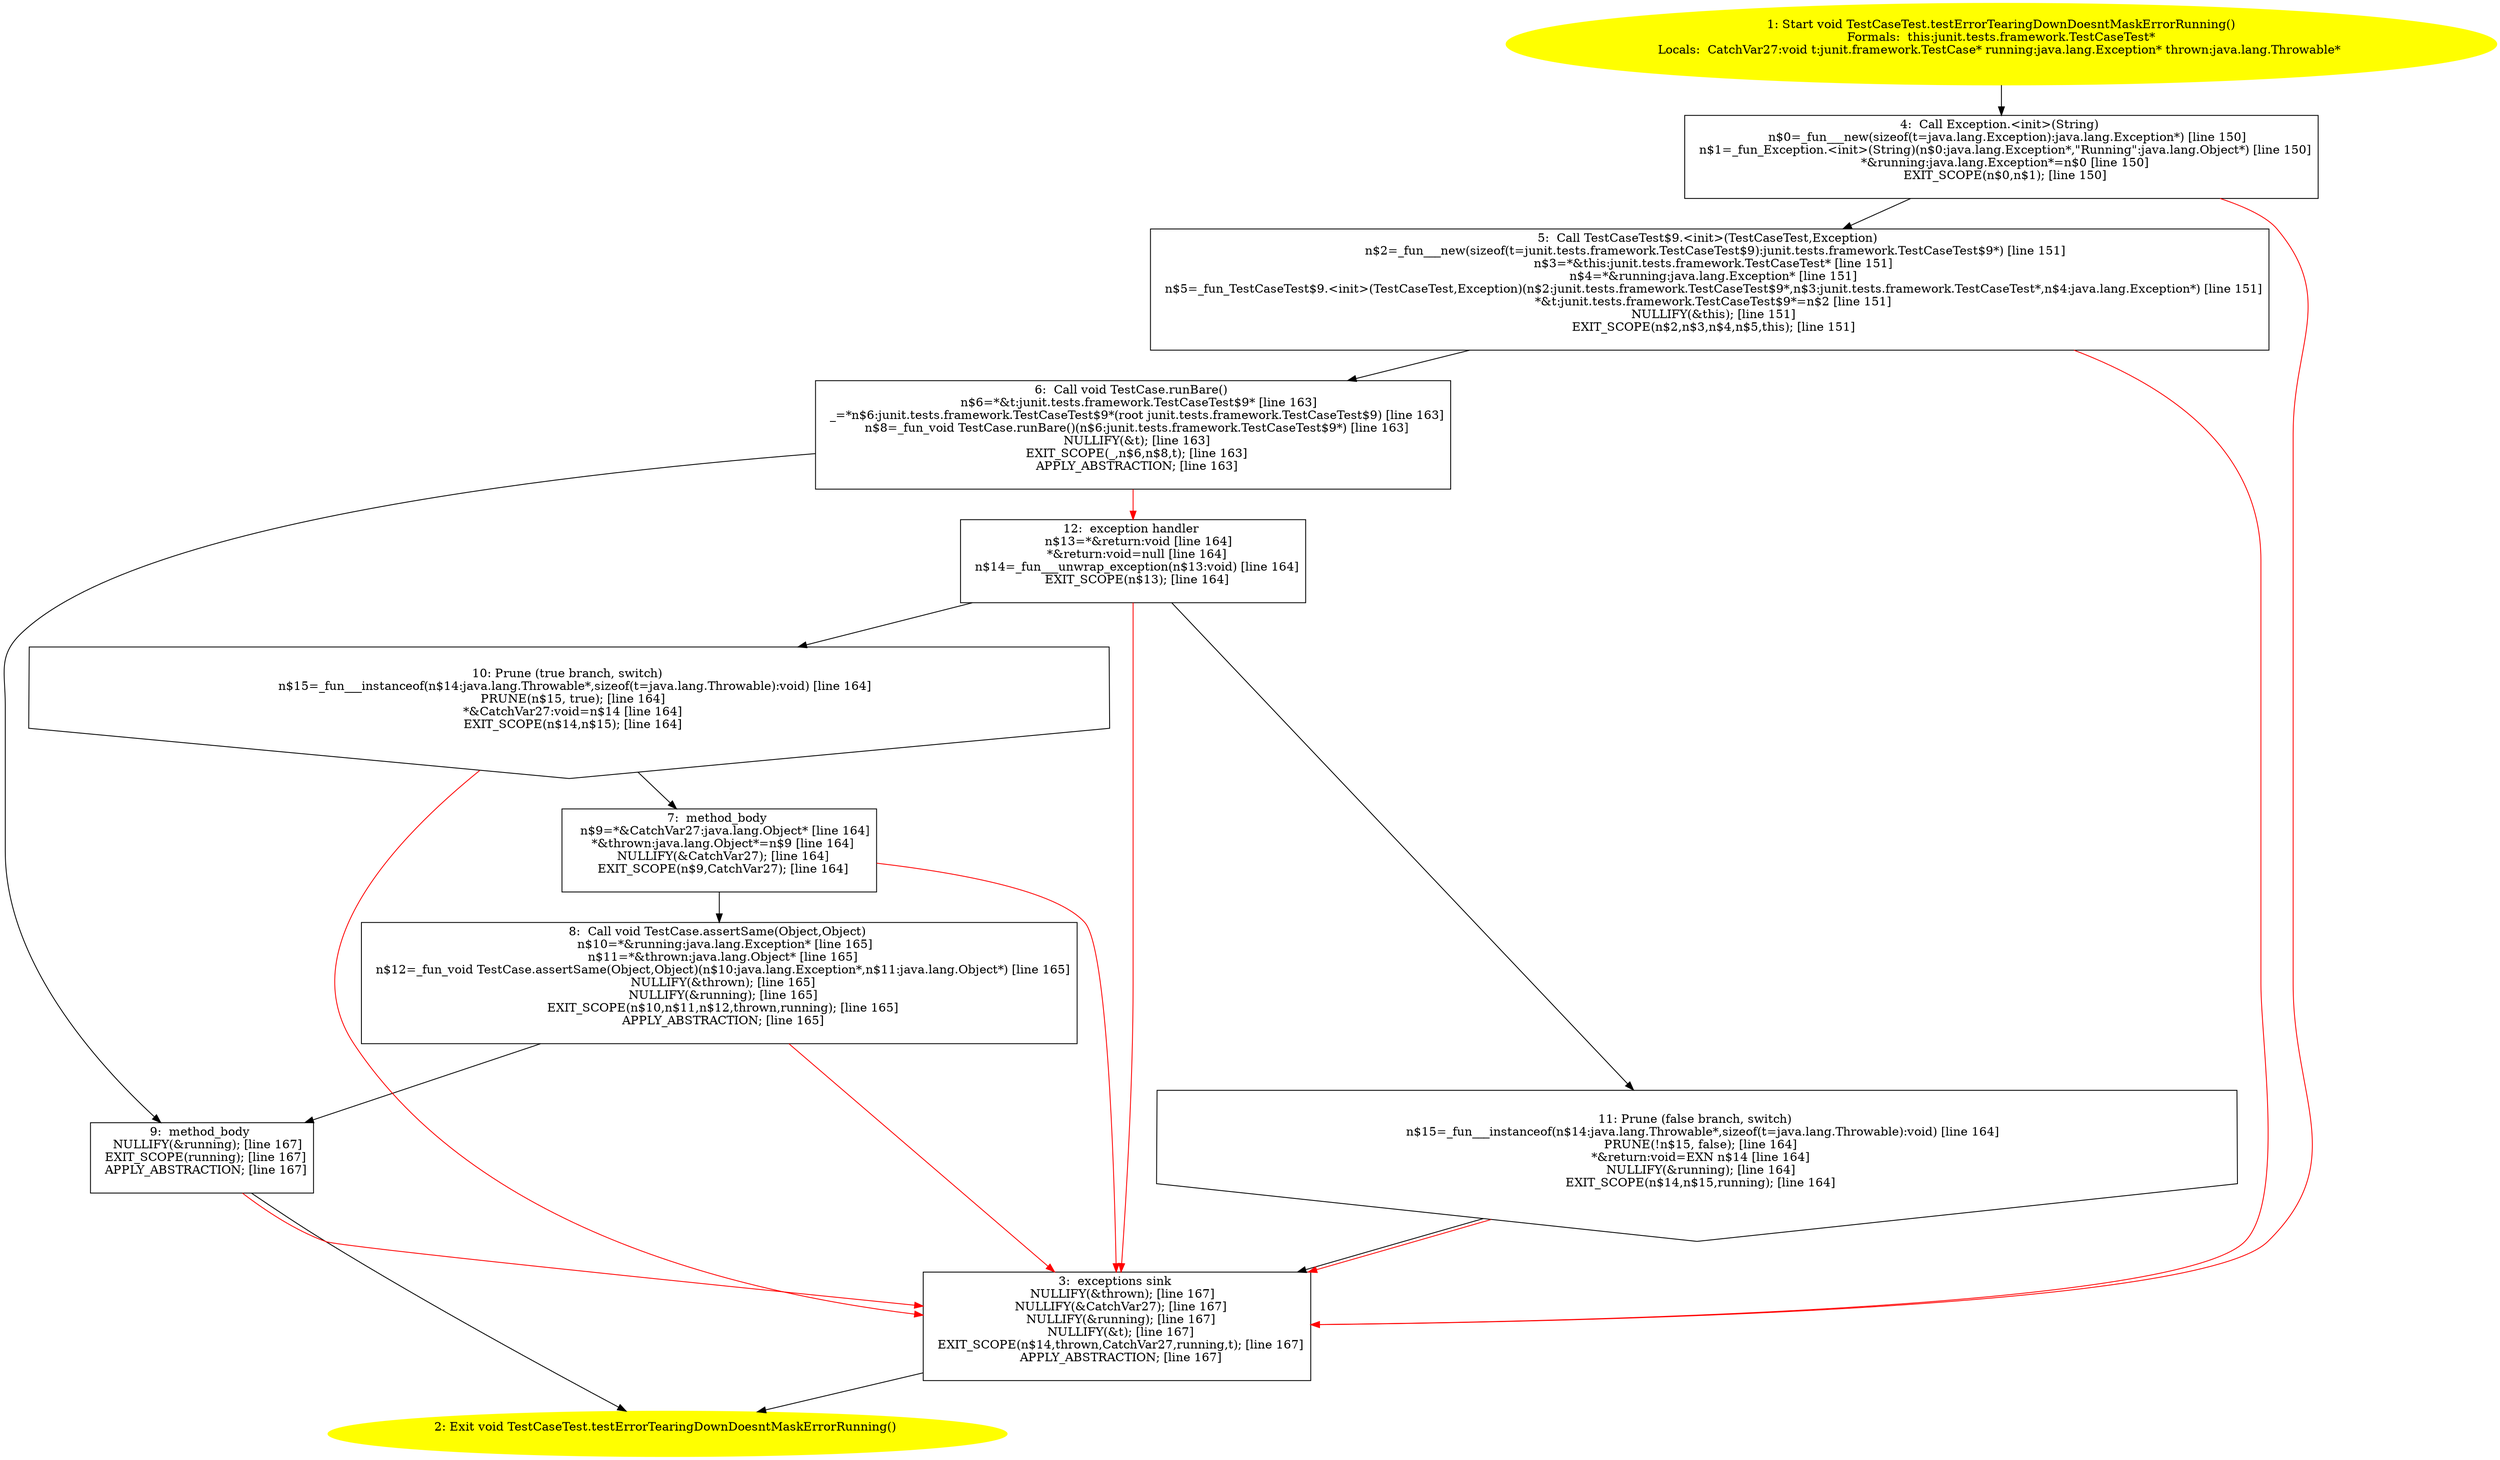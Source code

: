 /* @generated */
digraph cfg {
"junit.tests.framework.TestCaseTest.testErrorTearingDownDoesntMaskErrorRunning():void.33b20eaf996d2ecba65ea75efbbc4378_1" [label="1: Start void TestCaseTest.testErrorTearingDownDoesntMaskErrorRunning()\nFormals:  this:junit.tests.framework.TestCaseTest*\nLocals:  CatchVar27:void t:junit.framework.TestCase* running:java.lang.Exception* thrown:java.lang.Throwable* \n  " color=yellow style=filled]
	

	 "junit.tests.framework.TestCaseTest.testErrorTearingDownDoesntMaskErrorRunning():void.33b20eaf996d2ecba65ea75efbbc4378_1" -> "junit.tests.framework.TestCaseTest.testErrorTearingDownDoesntMaskErrorRunning():void.33b20eaf996d2ecba65ea75efbbc4378_4" ;
"junit.tests.framework.TestCaseTest.testErrorTearingDownDoesntMaskErrorRunning():void.33b20eaf996d2ecba65ea75efbbc4378_2" [label="2: Exit void TestCaseTest.testErrorTearingDownDoesntMaskErrorRunning() \n  " color=yellow style=filled]
	

"junit.tests.framework.TestCaseTest.testErrorTearingDownDoesntMaskErrorRunning():void.33b20eaf996d2ecba65ea75efbbc4378_3" [label="3:  exceptions sink \n   NULLIFY(&thrown); [line 167]\n  NULLIFY(&CatchVar27); [line 167]\n  NULLIFY(&running); [line 167]\n  NULLIFY(&t); [line 167]\n  EXIT_SCOPE(n$14,thrown,CatchVar27,running,t); [line 167]\n  APPLY_ABSTRACTION; [line 167]\n " shape="box"]
	

	 "junit.tests.framework.TestCaseTest.testErrorTearingDownDoesntMaskErrorRunning():void.33b20eaf996d2ecba65ea75efbbc4378_3" -> "junit.tests.framework.TestCaseTest.testErrorTearingDownDoesntMaskErrorRunning():void.33b20eaf996d2ecba65ea75efbbc4378_2" ;
"junit.tests.framework.TestCaseTest.testErrorTearingDownDoesntMaskErrorRunning():void.33b20eaf996d2ecba65ea75efbbc4378_4" [label="4:  Call Exception.<init>(String) \n   n$0=_fun___new(sizeof(t=java.lang.Exception):java.lang.Exception*) [line 150]\n  n$1=_fun_Exception.<init>(String)(n$0:java.lang.Exception*,\"Running\":java.lang.Object*) [line 150]\n  *&running:java.lang.Exception*=n$0 [line 150]\n  EXIT_SCOPE(n$0,n$1); [line 150]\n " shape="box"]
	

	 "junit.tests.framework.TestCaseTest.testErrorTearingDownDoesntMaskErrorRunning():void.33b20eaf996d2ecba65ea75efbbc4378_4" -> "junit.tests.framework.TestCaseTest.testErrorTearingDownDoesntMaskErrorRunning():void.33b20eaf996d2ecba65ea75efbbc4378_5" ;
	 "junit.tests.framework.TestCaseTest.testErrorTearingDownDoesntMaskErrorRunning():void.33b20eaf996d2ecba65ea75efbbc4378_4" -> "junit.tests.framework.TestCaseTest.testErrorTearingDownDoesntMaskErrorRunning():void.33b20eaf996d2ecba65ea75efbbc4378_3" [color="red" ];
"junit.tests.framework.TestCaseTest.testErrorTearingDownDoesntMaskErrorRunning():void.33b20eaf996d2ecba65ea75efbbc4378_5" [label="5:  Call TestCaseTest$9.<init>(TestCaseTest,Exception) \n   n$2=_fun___new(sizeof(t=junit.tests.framework.TestCaseTest$9):junit.tests.framework.TestCaseTest$9*) [line 151]\n  n$3=*&this:junit.tests.framework.TestCaseTest* [line 151]\n  n$4=*&running:java.lang.Exception* [line 151]\n  n$5=_fun_TestCaseTest$9.<init>(TestCaseTest,Exception)(n$2:junit.tests.framework.TestCaseTest$9*,n$3:junit.tests.framework.TestCaseTest*,n$4:java.lang.Exception*) [line 151]\n  *&t:junit.tests.framework.TestCaseTest$9*=n$2 [line 151]\n  NULLIFY(&this); [line 151]\n  EXIT_SCOPE(n$2,n$3,n$4,n$5,this); [line 151]\n " shape="box"]
	

	 "junit.tests.framework.TestCaseTest.testErrorTearingDownDoesntMaskErrorRunning():void.33b20eaf996d2ecba65ea75efbbc4378_5" -> "junit.tests.framework.TestCaseTest.testErrorTearingDownDoesntMaskErrorRunning():void.33b20eaf996d2ecba65ea75efbbc4378_6" ;
	 "junit.tests.framework.TestCaseTest.testErrorTearingDownDoesntMaskErrorRunning():void.33b20eaf996d2ecba65ea75efbbc4378_5" -> "junit.tests.framework.TestCaseTest.testErrorTearingDownDoesntMaskErrorRunning():void.33b20eaf996d2ecba65ea75efbbc4378_3" [color="red" ];
"junit.tests.framework.TestCaseTest.testErrorTearingDownDoesntMaskErrorRunning():void.33b20eaf996d2ecba65ea75efbbc4378_6" [label="6:  Call void TestCase.runBare() \n   n$6=*&t:junit.tests.framework.TestCaseTest$9* [line 163]\n  _=*n$6:junit.tests.framework.TestCaseTest$9*(root junit.tests.framework.TestCaseTest$9) [line 163]\n  n$8=_fun_void TestCase.runBare()(n$6:junit.tests.framework.TestCaseTest$9*) [line 163]\n  NULLIFY(&t); [line 163]\n  EXIT_SCOPE(_,n$6,n$8,t); [line 163]\n  APPLY_ABSTRACTION; [line 163]\n " shape="box"]
	

	 "junit.tests.framework.TestCaseTest.testErrorTearingDownDoesntMaskErrorRunning():void.33b20eaf996d2ecba65ea75efbbc4378_6" -> "junit.tests.framework.TestCaseTest.testErrorTearingDownDoesntMaskErrorRunning():void.33b20eaf996d2ecba65ea75efbbc4378_9" ;
	 "junit.tests.framework.TestCaseTest.testErrorTearingDownDoesntMaskErrorRunning():void.33b20eaf996d2ecba65ea75efbbc4378_6" -> "junit.tests.framework.TestCaseTest.testErrorTearingDownDoesntMaskErrorRunning():void.33b20eaf996d2ecba65ea75efbbc4378_12" [color="red" ];
"junit.tests.framework.TestCaseTest.testErrorTearingDownDoesntMaskErrorRunning():void.33b20eaf996d2ecba65ea75efbbc4378_7" [label="7:  method_body \n   n$9=*&CatchVar27:java.lang.Object* [line 164]\n  *&thrown:java.lang.Object*=n$9 [line 164]\n  NULLIFY(&CatchVar27); [line 164]\n  EXIT_SCOPE(n$9,CatchVar27); [line 164]\n " shape="box"]
	

	 "junit.tests.framework.TestCaseTest.testErrorTearingDownDoesntMaskErrorRunning():void.33b20eaf996d2ecba65ea75efbbc4378_7" -> "junit.tests.framework.TestCaseTest.testErrorTearingDownDoesntMaskErrorRunning():void.33b20eaf996d2ecba65ea75efbbc4378_8" ;
	 "junit.tests.framework.TestCaseTest.testErrorTearingDownDoesntMaskErrorRunning():void.33b20eaf996d2ecba65ea75efbbc4378_7" -> "junit.tests.framework.TestCaseTest.testErrorTearingDownDoesntMaskErrorRunning():void.33b20eaf996d2ecba65ea75efbbc4378_3" [color="red" ];
"junit.tests.framework.TestCaseTest.testErrorTearingDownDoesntMaskErrorRunning():void.33b20eaf996d2ecba65ea75efbbc4378_8" [label="8:  Call void TestCase.assertSame(Object,Object) \n   n$10=*&running:java.lang.Exception* [line 165]\n  n$11=*&thrown:java.lang.Object* [line 165]\n  n$12=_fun_void TestCase.assertSame(Object,Object)(n$10:java.lang.Exception*,n$11:java.lang.Object*) [line 165]\n  NULLIFY(&thrown); [line 165]\n  NULLIFY(&running); [line 165]\n  EXIT_SCOPE(n$10,n$11,n$12,thrown,running); [line 165]\n  APPLY_ABSTRACTION; [line 165]\n " shape="box"]
	

	 "junit.tests.framework.TestCaseTest.testErrorTearingDownDoesntMaskErrorRunning():void.33b20eaf996d2ecba65ea75efbbc4378_8" -> "junit.tests.framework.TestCaseTest.testErrorTearingDownDoesntMaskErrorRunning():void.33b20eaf996d2ecba65ea75efbbc4378_9" ;
	 "junit.tests.framework.TestCaseTest.testErrorTearingDownDoesntMaskErrorRunning():void.33b20eaf996d2ecba65ea75efbbc4378_8" -> "junit.tests.framework.TestCaseTest.testErrorTearingDownDoesntMaskErrorRunning():void.33b20eaf996d2ecba65ea75efbbc4378_3" [color="red" ];
"junit.tests.framework.TestCaseTest.testErrorTearingDownDoesntMaskErrorRunning():void.33b20eaf996d2ecba65ea75efbbc4378_9" [label="9:  method_body \n   NULLIFY(&running); [line 167]\n  EXIT_SCOPE(running); [line 167]\n  APPLY_ABSTRACTION; [line 167]\n " shape="box"]
	

	 "junit.tests.framework.TestCaseTest.testErrorTearingDownDoesntMaskErrorRunning():void.33b20eaf996d2ecba65ea75efbbc4378_9" -> "junit.tests.framework.TestCaseTest.testErrorTearingDownDoesntMaskErrorRunning():void.33b20eaf996d2ecba65ea75efbbc4378_2" ;
	 "junit.tests.framework.TestCaseTest.testErrorTearingDownDoesntMaskErrorRunning():void.33b20eaf996d2ecba65ea75efbbc4378_9" -> "junit.tests.framework.TestCaseTest.testErrorTearingDownDoesntMaskErrorRunning():void.33b20eaf996d2ecba65ea75efbbc4378_3" [color="red" ];
"junit.tests.framework.TestCaseTest.testErrorTearingDownDoesntMaskErrorRunning():void.33b20eaf996d2ecba65ea75efbbc4378_10" [label="10: Prune (true branch, switch) \n   n$15=_fun___instanceof(n$14:java.lang.Throwable*,sizeof(t=java.lang.Throwable):void) [line 164]\n  PRUNE(n$15, true); [line 164]\n  *&CatchVar27:void=n$14 [line 164]\n  EXIT_SCOPE(n$14,n$15); [line 164]\n " shape="invhouse"]
	

	 "junit.tests.framework.TestCaseTest.testErrorTearingDownDoesntMaskErrorRunning():void.33b20eaf996d2ecba65ea75efbbc4378_10" -> "junit.tests.framework.TestCaseTest.testErrorTearingDownDoesntMaskErrorRunning():void.33b20eaf996d2ecba65ea75efbbc4378_7" ;
	 "junit.tests.framework.TestCaseTest.testErrorTearingDownDoesntMaskErrorRunning():void.33b20eaf996d2ecba65ea75efbbc4378_10" -> "junit.tests.framework.TestCaseTest.testErrorTearingDownDoesntMaskErrorRunning():void.33b20eaf996d2ecba65ea75efbbc4378_3" [color="red" ];
"junit.tests.framework.TestCaseTest.testErrorTearingDownDoesntMaskErrorRunning():void.33b20eaf996d2ecba65ea75efbbc4378_11" [label="11: Prune (false branch, switch) \n   n$15=_fun___instanceof(n$14:java.lang.Throwable*,sizeof(t=java.lang.Throwable):void) [line 164]\n  PRUNE(!n$15, false); [line 164]\n  *&return:void=EXN n$14 [line 164]\n  NULLIFY(&running); [line 164]\n  EXIT_SCOPE(n$14,n$15,running); [line 164]\n " shape="invhouse"]
	

	 "junit.tests.framework.TestCaseTest.testErrorTearingDownDoesntMaskErrorRunning():void.33b20eaf996d2ecba65ea75efbbc4378_11" -> "junit.tests.framework.TestCaseTest.testErrorTearingDownDoesntMaskErrorRunning():void.33b20eaf996d2ecba65ea75efbbc4378_3" ;
	 "junit.tests.framework.TestCaseTest.testErrorTearingDownDoesntMaskErrorRunning():void.33b20eaf996d2ecba65ea75efbbc4378_11" -> "junit.tests.framework.TestCaseTest.testErrorTearingDownDoesntMaskErrorRunning():void.33b20eaf996d2ecba65ea75efbbc4378_3" [color="red" ];
"junit.tests.framework.TestCaseTest.testErrorTearingDownDoesntMaskErrorRunning():void.33b20eaf996d2ecba65ea75efbbc4378_12" [label="12:  exception handler \n   n$13=*&return:void [line 164]\n  *&return:void=null [line 164]\n  n$14=_fun___unwrap_exception(n$13:void) [line 164]\n  EXIT_SCOPE(n$13); [line 164]\n " shape="box"]
	

	 "junit.tests.framework.TestCaseTest.testErrorTearingDownDoesntMaskErrorRunning():void.33b20eaf996d2ecba65ea75efbbc4378_12" -> "junit.tests.framework.TestCaseTest.testErrorTearingDownDoesntMaskErrorRunning():void.33b20eaf996d2ecba65ea75efbbc4378_10" ;
	 "junit.tests.framework.TestCaseTest.testErrorTearingDownDoesntMaskErrorRunning():void.33b20eaf996d2ecba65ea75efbbc4378_12" -> "junit.tests.framework.TestCaseTest.testErrorTearingDownDoesntMaskErrorRunning():void.33b20eaf996d2ecba65ea75efbbc4378_11" ;
	 "junit.tests.framework.TestCaseTest.testErrorTearingDownDoesntMaskErrorRunning():void.33b20eaf996d2ecba65ea75efbbc4378_12" -> "junit.tests.framework.TestCaseTest.testErrorTearingDownDoesntMaskErrorRunning():void.33b20eaf996d2ecba65ea75efbbc4378_3" [color="red" ];
}
